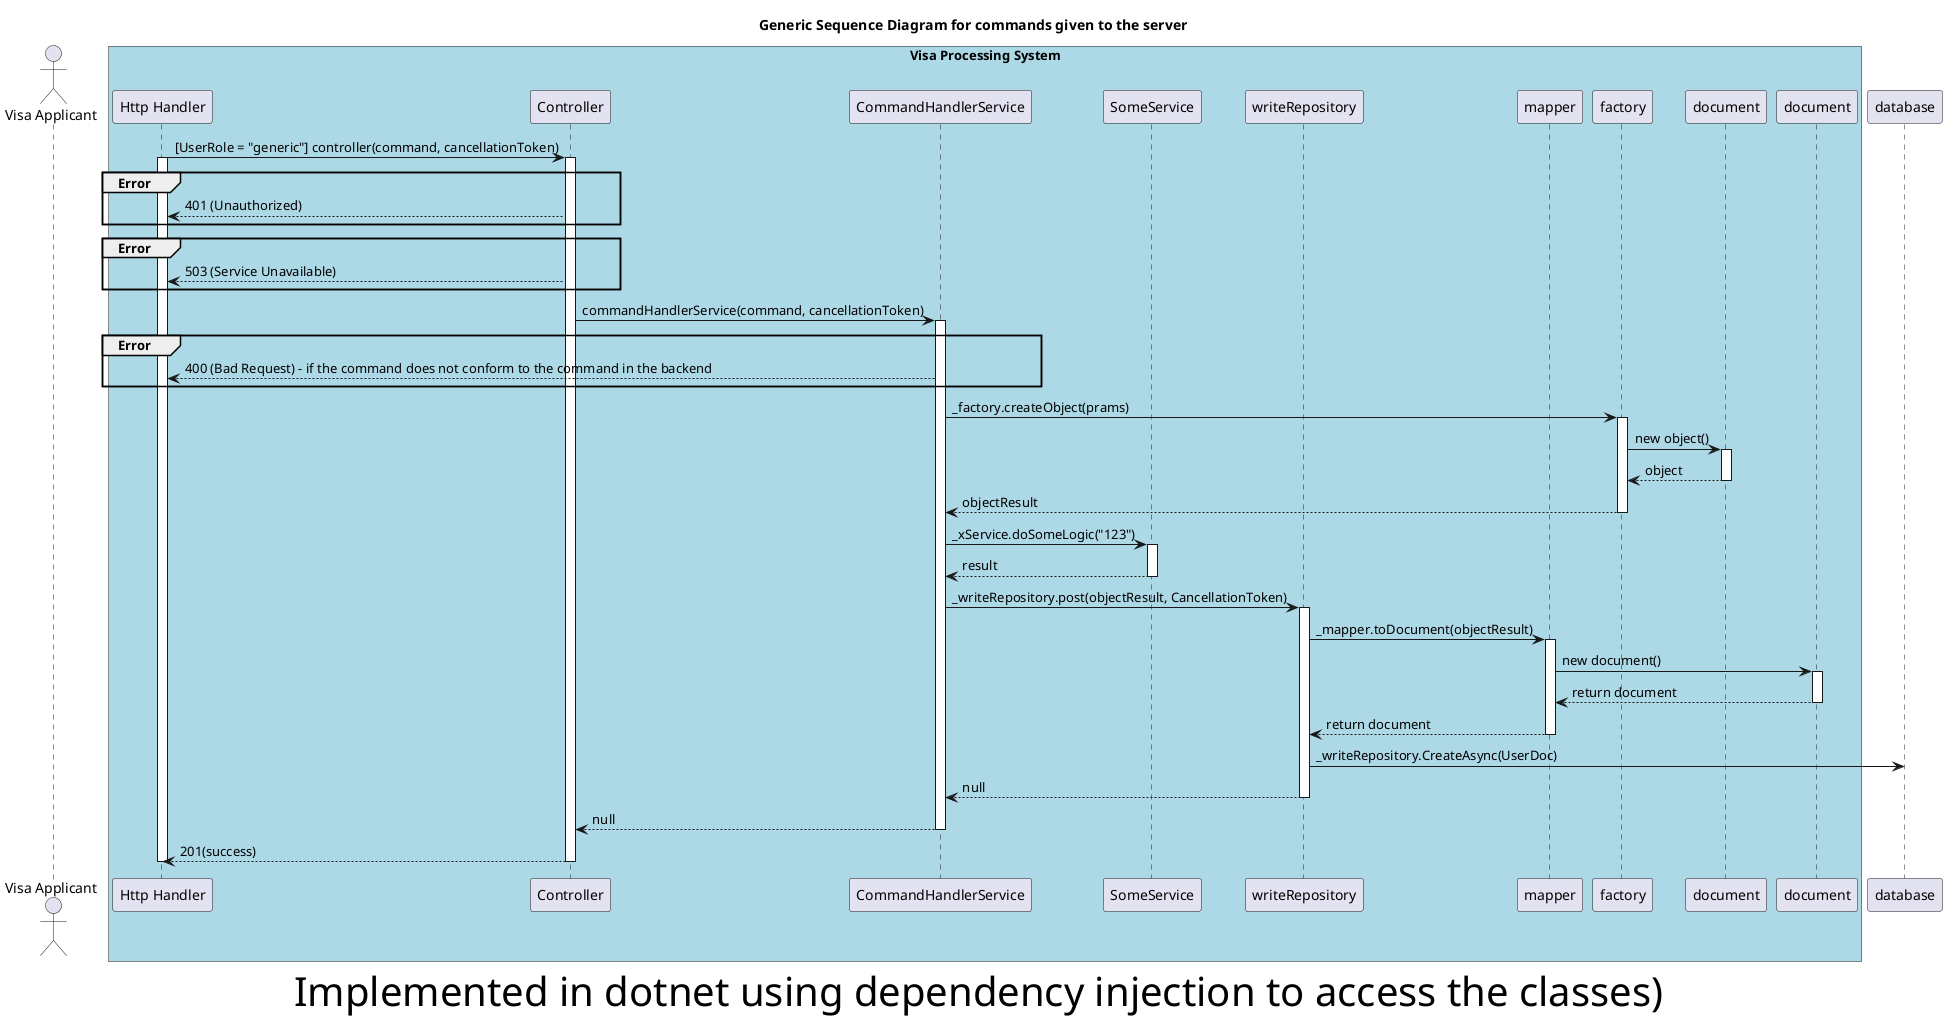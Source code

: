 @startuml

title Generic Sequence Diagram for commands given to the server
caption <size:40> Implemented in dotnet using dependency injection to access the classes)

actor "Visa Applicant" as VisaApplicant

box "Visa Processing System" #LightBlue
    participant "Http Handler" as frontEnd
    participant "Controller" as controller
    participant "CommandHandlerService" as commandHandler
    participant "SomeService" as service
    participant "writeRepository" as writeRepository
    participant "mapper" as mapper
    participant "document" as object
    participant "factory" as factory
    participant "domain object" as object

   frontEnd -> controller  : [UserRole = "generic"] controller(command, cancellationToken)
   activate controller
   activate frontEnd  

   group Error
    controller --> frontEnd: 401 (Unauthorized)
    end

    group Error
    controller --> frontEnd: 503 (Service Unavailable)
    end  

    controller -> commandHandler  : commandHandlerService(command, cancellationToken)
   activate commandHandler

   group Error
    commandHandler --> frontEnd: 400 (Bad Request) - if the command does not conform to the command in the backend
    end  

    commandHandler -> factory : _factory.createObject(prams)
    activate factory

    factory -> object: new object()
    activate object

    object --> factory: object
    deactivate object

    factory --> commandHandler  : objectResult
    deactivate factory

    commandHandler -> service  : _xService.doSomeLogic("123")
    activate service

    service --> commandHandler  : result
    deactivate service

    commandHandler -> writeRepository  : _writeRepository.post(objectResult, CancellationToken)
    activate writeRepository

    writeRepository -> mapper : _mapper.toDocument(objectResult)
    activate mapper
    mapper -> document: new document()
    activate document
    document --> mapper: return document
    deactivate document
    mapper --> writeRepository : return document
    deactivate mapper

    writeRepository -> database : _writeRepository.CreateAsync(UserDoc)

    writeRepository --> commandHandler : null
    deactivate writeRepository

    commandHandler --> controller : null
    deactivate commandHandler

    controller --> frontEnd : 201(success)
    deactivate controller
    deactivate frontEnd

end box

database "NoSqlDatabase" as database

@enduml